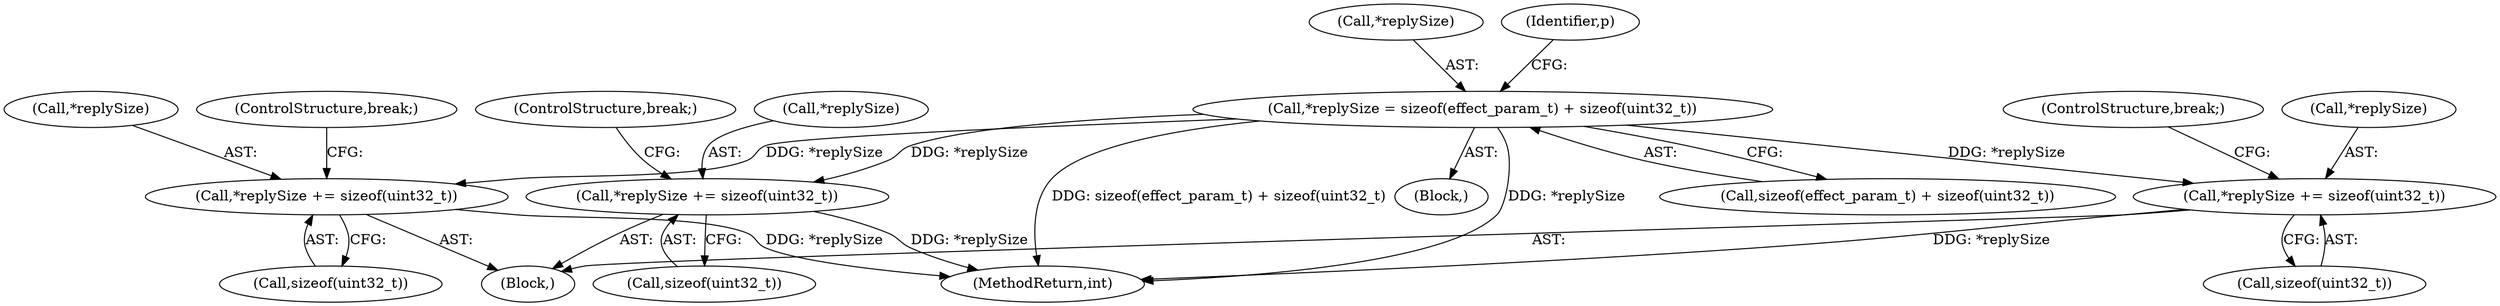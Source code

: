 digraph "0_Android_557bd7bfe6c4895faee09e46fc9b5304a956c8b7@API" {
"1000376" [label="(Call,*replySize = sizeof(effect_param_t) + sizeof(uint32_t))"];
"1000426" [label="(Call,*replySize += sizeof(uint32_t))"];
"1000451" [label="(Call,*replySize += sizeof(uint32_t))"];
"1000476" [label="(Call,*replySize += sizeof(uint32_t))"];
"1000431" [label="(ControlStructure,break;)"];
"1000456" [label="(ControlStructure,break;)"];
"1000406" [label="(Block,)"];
"1000479" [label="(Call,sizeof(uint32_t))"];
"1000316" [label="(Block,)"];
"1000451" [label="(Call,*replySize += sizeof(uint32_t))"];
"1000426" [label="(Call,*replySize += sizeof(uint32_t))"];
"1000377" [label="(Call,*replySize)"];
"1000476" [label="(Call,*replySize += sizeof(uint32_t))"];
"1000429" [label="(Call,sizeof(uint32_t))"];
"1001060" [label="(MethodReturn,int)"];
"1000454" [label="(Call,sizeof(uint32_t))"];
"1000477" [label="(Call,*replySize)"];
"1000379" [label="(Call,sizeof(effect_param_t) + sizeof(uint32_t))"];
"1000481" [label="(ControlStructure,break;)"];
"1000387" [label="(Identifier,p)"];
"1000376" [label="(Call,*replySize = sizeof(effect_param_t) + sizeof(uint32_t))"];
"1000452" [label="(Call,*replySize)"];
"1000427" [label="(Call,*replySize)"];
"1000376" -> "1000316"  [label="AST: "];
"1000376" -> "1000379"  [label="CFG: "];
"1000377" -> "1000376"  [label="AST: "];
"1000379" -> "1000376"  [label="AST: "];
"1000387" -> "1000376"  [label="CFG: "];
"1000376" -> "1001060"  [label="DDG: *replySize"];
"1000376" -> "1001060"  [label="DDG: sizeof(effect_param_t) + sizeof(uint32_t)"];
"1000376" -> "1000426"  [label="DDG: *replySize"];
"1000376" -> "1000451"  [label="DDG: *replySize"];
"1000376" -> "1000476"  [label="DDG: *replySize"];
"1000426" -> "1000406"  [label="AST: "];
"1000426" -> "1000429"  [label="CFG: "];
"1000427" -> "1000426"  [label="AST: "];
"1000429" -> "1000426"  [label="AST: "];
"1000431" -> "1000426"  [label="CFG: "];
"1000426" -> "1001060"  [label="DDG: *replySize"];
"1000451" -> "1000406"  [label="AST: "];
"1000451" -> "1000454"  [label="CFG: "];
"1000452" -> "1000451"  [label="AST: "];
"1000454" -> "1000451"  [label="AST: "];
"1000456" -> "1000451"  [label="CFG: "];
"1000451" -> "1001060"  [label="DDG: *replySize"];
"1000476" -> "1000406"  [label="AST: "];
"1000476" -> "1000479"  [label="CFG: "];
"1000477" -> "1000476"  [label="AST: "];
"1000479" -> "1000476"  [label="AST: "];
"1000481" -> "1000476"  [label="CFG: "];
"1000476" -> "1001060"  [label="DDG: *replySize"];
}
